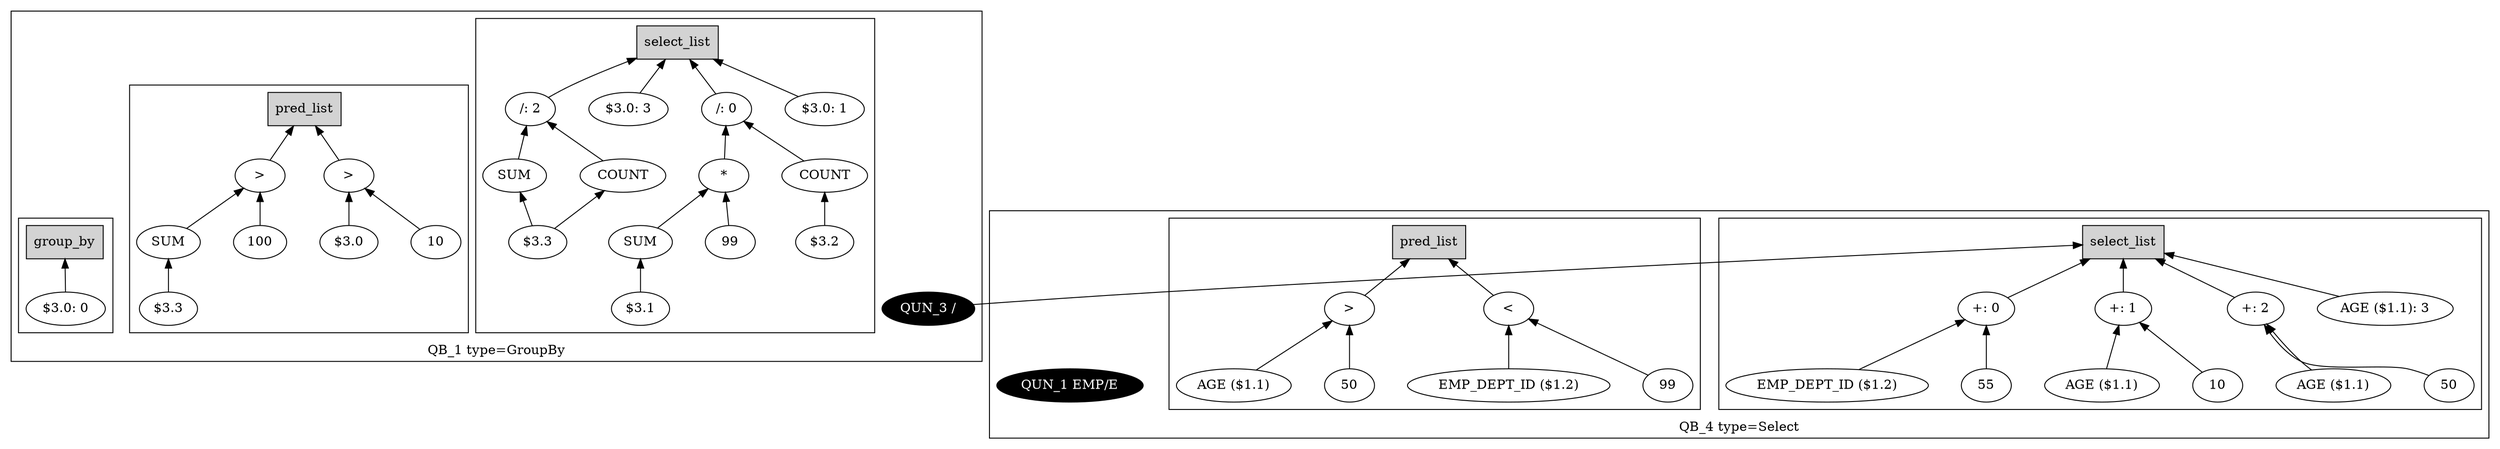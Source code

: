 digraph example1 {
    rankdir=BT;
    nodesep=0.5;
    ordering="in";
  subgraph cluster_QB_1 {
    "QB_1_selectlist"[label="select_list",shape=box,style=filled];
  subgraph cluster_select_listQB_1 {
    exprnodeExprKey11v1[label="/: 0"];
    exprnodeExprKey6v1 -> exprnodeExprKey11v1;
    exprnodeExprKey6v1[label="*"];
    exprnodeExprKey4v1 -> exprnodeExprKey6v1;
    exprnodeExprKey4v1[label="SUM"];
    exprnodeExprKey40v1 -> exprnodeExprKey4v1;
    exprnodeExprKey40v1[label="$3.1"];
    exprnodeExprKey5v1 -> exprnodeExprKey6v1;
    exprnodeExprKey5v1[label="99"];
    exprnodeExprKey10v1 -> exprnodeExprKey11v1;
    exprnodeExprKey10v1[label="COUNT"];
    exprnodeExprKey41v1 -> exprnodeExprKey10v1;
    exprnodeExprKey41v1[label="$3.2"];
    exprnodeExprKey11v1 -> "QB_1_selectlist";
    exprnodeExprKey42v1[label="$3.0: 1"];
    exprnodeExprKey42v1 -> "QB_1_selectlist";
    exprnodeExprKey46v1[label="/: 2"];
    exprnodeExprKey44v1 -> exprnodeExprKey46v1;
    exprnodeExprKey44v1[label="SUM"];
    exprnodeExprKey43v1 -> exprnodeExprKey44v1;
    exprnodeExprKey43v1[label="$3.3"];
    exprnodeExprKey45v1 -> exprnodeExprKey46v1;
    exprnodeExprKey45v1[label="COUNT"];
    exprnodeExprKey43v1 -> exprnodeExprKey45v1;
    exprnodeExprKey43v1[label="$3.3"];
    exprnodeExprKey46v1 -> "QB_1_selectlist";
    exprnodeExprKey47v1[label="$3.0: 3"];
    exprnodeExprKey47v1 -> "QB_1_selectlist";
}
    "QUN_3"[label="QUN_3 /", fillcolor=black, fontcolor=white, style=filled]
  subgraph cluster_pred_listQB_1 {
    exprnodeExprKey33v1[label=">"];
    exprnodeExprKey31v1 -> exprnodeExprKey33v1;
    exprnodeExprKey31v1[label="SUM"];
    exprnodeExprKey48v1 -> exprnodeExprKey31v1;
    exprnodeExprKey48v1[label="$3.3"];
    exprnodeExprKey32v1 -> exprnodeExprKey33v1;
    exprnodeExprKey32v1[label="100"];
    exprnodeExprKey33v1 -> QB_1_pred_list;
    exprnodeExprKey38v1[label=">"];
    exprnodeExprKey49v1 -> exprnodeExprKey38v1;
    exprnodeExprKey49v1[label="$3.0"];
    exprnodeExprKey37v1 -> exprnodeExprKey38v1;
    exprnodeExprKey37v1[label="10"];
    exprnodeExprKey38v1 -> QB_1_pred_list;
    "QB_1_pred_list"[label="pred_list",shape=box,style=filled];
}
  subgraph cluster_group_byQB_1 {
    "QB_1_group_by"[label="group_by",shape=box,style=filled];
    exprnodeExprKey50v1[label="$3.0: 0"];
    exprnodeExprKey50v1 -> "QB_1_group_by";
}
    label = "QB_1 type=GroupBy";
}
    "QUN_3" -> "QB_4_selectlist";
  subgraph cluster_QB_4 {
    "QB_4_selectlist"[label="select_list",shape=box,style=filled];
  subgraph cluster_select_listQB_4 {
    exprnodeExprKey29v1[label="+: 0"];
    exprnodeExprKey27v1 -> exprnodeExprKey29v1;
    exprnodeExprKey27v1[label="EMP_DEPT_ID ($1.2)"];
    exprnodeExprKey28v1 -> exprnodeExprKey29v1;
    exprnodeExprKey28v1[label="55"];
    exprnodeExprKey29v1 -> "QB_4_selectlist";
    exprnodeExprKey3v1[label="+: 1"];
    exprnodeExprKey1v1 -> exprnodeExprKey3v1;
    exprnodeExprKey1v1[label="AGE ($1.1)"];
    exprnodeExprKey2v1 -> exprnodeExprKey3v1;
    exprnodeExprKey2v1[label="10"];
    exprnodeExprKey3v1 -> "QB_4_selectlist";
    exprnodeExprKey9v1[label="+: 2"];
    exprnodeExprKey7v1 -> exprnodeExprKey9v1;
    exprnodeExprKey7v1[label="AGE ($1.1)"];
    exprnodeExprKey8v1 -> exprnodeExprKey9v1;
    exprnodeExprKey8v1[label="50"];
    exprnodeExprKey9v1 -> "QB_4_selectlist";
    exprnodeExprKey15v1[label="AGE ($1.1): 3"];
    exprnodeExprKey15v1 -> "QB_4_selectlist";
}
    "QUN_1"[label="QUN_1 EMP/E", fillcolor=black, fontcolor=white, style=filled]
  subgraph cluster_pred_listQB_4 {
    exprnodeExprKey22v1[label=">"];
    exprnodeExprKey20v1 -> exprnodeExprKey22v1;
    exprnodeExprKey20v1[label="AGE ($1.1)"];
    exprnodeExprKey21v1 -> exprnodeExprKey22v1;
    exprnodeExprKey21v1[label="50"];
    exprnodeExprKey22v1 -> QB_4_pred_list;
    exprnodeExprKey25v1[label="<"];
    exprnodeExprKey23v1 -> exprnodeExprKey25v1;
    exprnodeExprKey23v1[label="EMP_DEPT_ID ($1.2)"];
    exprnodeExprKey24v1 -> exprnodeExprKey25v1;
    exprnodeExprKey24v1[label="99"];
    exprnodeExprKey25v1 -> QB_4_pred_list;
    "QB_4_pred_list"[label="pred_list",shape=box,style=filled];
}
    label = "QB_4 type=Select";
}
}
